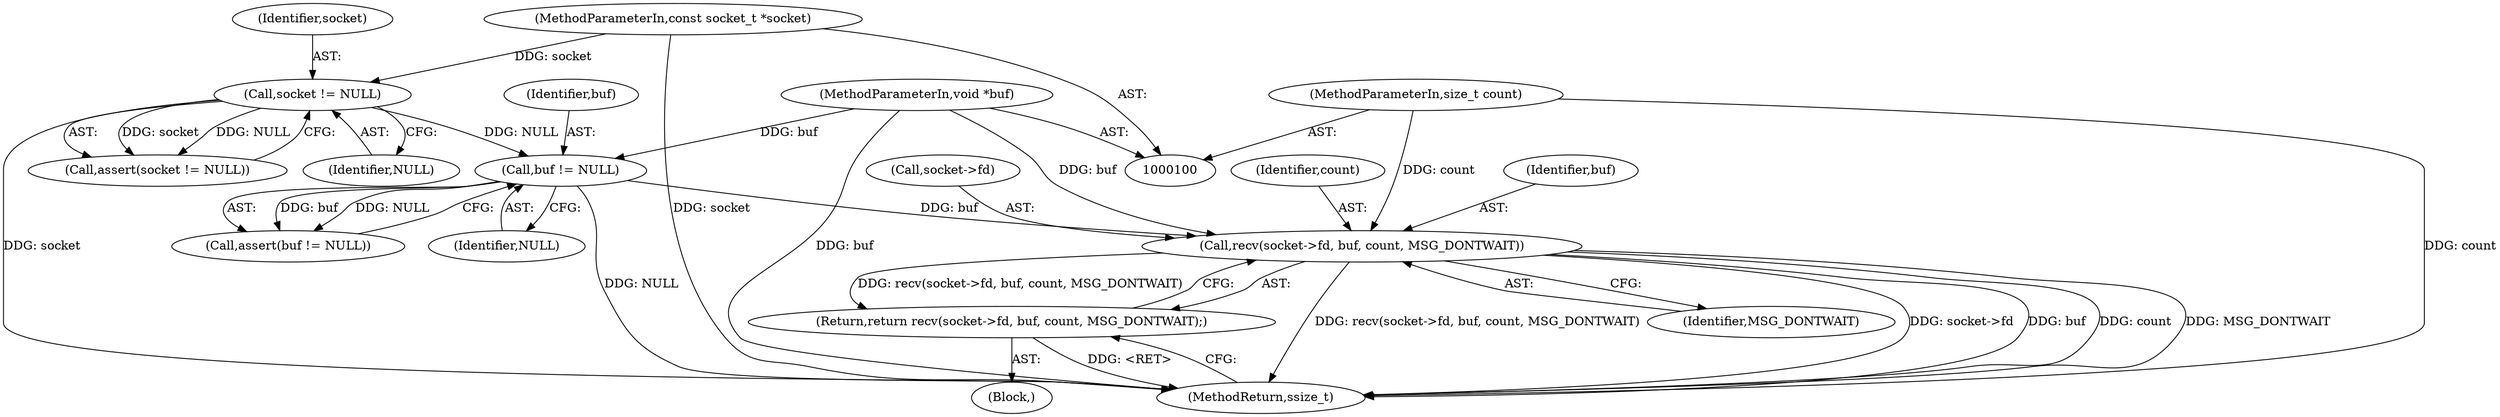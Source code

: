 digraph "0_Android_472271b153c5dc53c28beac55480a8d8434b2d5c_63@API" {
"1000114" [label="(Call,recv(socket->fd, buf, count, MSG_DONTWAIT))"];
"1000110" [label="(Call,buf != NULL)"];
"1000102" [label="(MethodParameterIn,void *buf)"];
"1000106" [label="(Call,socket != NULL)"];
"1000101" [label="(MethodParameterIn,const socket_t *socket)"];
"1000103" [label="(MethodParameterIn,size_t count)"];
"1000113" [label="(Return,return recv(socket->fd, buf, count, MSG_DONTWAIT);)"];
"1000115" [label="(Call,socket->fd)"];
"1000104" [label="(Block,)"];
"1000114" [label="(Call,recv(socket->fd, buf, count, MSG_DONTWAIT))"];
"1000109" [label="(Call,assert(buf != NULL))"];
"1000111" [label="(Identifier,buf)"];
"1000107" [label="(Identifier,socket)"];
"1000110" [label="(Call,buf != NULL)"];
"1000112" [label="(Identifier,NULL)"];
"1000113" [label="(Return,return recv(socket->fd, buf, count, MSG_DONTWAIT);)"];
"1000120" [label="(Identifier,MSG_DONTWAIT)"];
"1000103" [label="(MethodParameterIn,size_t count)"];
"1000105" [label="(Call,assert(socket != NULL))"];
"1000106" [label="(Call,socket != NULL)"];
"1000119" [label="(Identifier,count)"];
"1000118" [label="(Identifier,buf)"];
"1000121" [label="(MethodReturn,ssize_t)"];
"1000102" [label="(MethodParameterIn,void *buf)"];
"1000108" [label="(Identifier,NULL)"];
"1000101" [label="(MethodParameterIn,const socket_t *socket)"];
"1000114" -> "1000113"  [label="AST: "];
"1000114" -> "1000120"  [label="CFG: "];
"1000115" -> "1000114"  [label="AST: "];
"1000118" -> "1000114"  [label="AST: "];
"1000119" -> "1000114"  [label="AST: "];
"1000120" -> "1000114"  [label="AST: "];
"1000113" -> "1000114"  [label="CFG: "];
"1000114" -> "1000121"  [label="DDG: recv(socket->fd, buf, count, MSG_DONTWAIT)"];
"1000114" -> "1000121"  [label="DDG: socket->fd"];
"1000114" -> "1000121"  [label="DDG: buf"];
"1000114" -> "1000121"  [label="DDG: count"];
"1000114" -> "1000121"  [label="DDG: MSG_DONTWAIT"];
"1000114" -> "1000113"  [label="DDG: recv(socket->fd, buf, count, MSG_DONTWAIT)"];
"1000110" -> "1000114"  [label="DDG: buf"];
"1000102" -> "1000114"  [label="DDG: buf"];
"1000103" -> "1000114"  [label="DDG: count"];
"1000110" -> "1000109"  [label="AST: "];
"1000110" -> "1000112"  [label="CFG: "];
"1000111" -> "1000110"  [label="AST: "];
"1000112" -> "1000110"  [label="AST: "];
"1000109" -> "1000110"  [label="CFG: "];
"1000110" -> "1000121"  [label="DDG: NULL"];
"1000110" -> "1000109"  [label="DDG: buf"];
"1000110" -> "1000109"  [label="DDG: NULL"];
"1000102" -> "1000110"  [label="DDG: buf"];
"1000106" -> "1000110"  [label="DDG: NULL"];
"1000102" -> "1000100"  [label="AST: "];
"1000102" -> "1000121"  [label="DDG: buf"];
"1000106" -> "1000105"  [label="AST: "];
"1000106" -> "1000108"  [label="CFG: "];
"1000107" -> "1000106"  [label="AST: "];
"1000108" -> "1000106"  [label="AST: "];
"1000105" -> "1000106"  [label="CFG: "];
"1000106" -> "1000121"  [label="DDG: socket"];
"1000106" -> "1000105"  [label="DDG: socket"];
"1000106" -> "1000105"  [label="DDG: NULL"];
"1000101" -> "1000106"  [label="DDG: socket"];
"1000101" -> "1000100"  [label="AST: "];
"1000101" -> "1000121"  [label="DDG: socket"];
"1000103" -> "1000100"  [label="AST: "];
"1000103" -> "1000121"  [label="DDG: count"];
"1000113" -> "1000104"  [label="AST: "];
"1000121" -> "1000113"  [label="CFG: "];
"1000113" -> "1000121"  [label="DDG: <RET>"];
}
